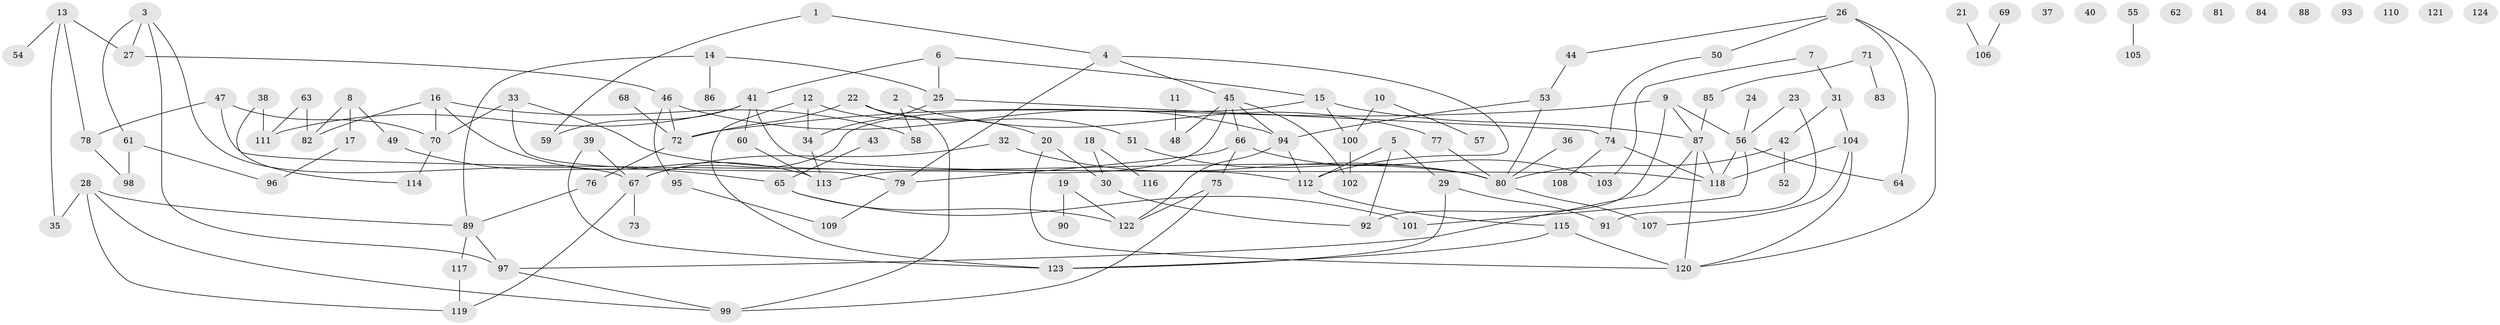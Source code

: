 // coarse degree distribution, {9: 0.0392156862745098, 2: 0.09803921568627451, 7: 0.058823529411764705, 3: 0.21568627450980393, 8: 0.0392156862745098, 1: 0.13725490196078433, 5: 0.11764705882352941, 0: 0.21568627450980393, 11: 0.0196078431372549, 4: 0.0392156862745098, 6: 0.0196078431372549}
// Generated by graph-tools (version 1.1) at 2025/16/03/04/25 18:16:28]
// undirected, 124 vertices, 160 edges
graph export_dot {
graph [start="1"]
  node [color=gray90,style=filled];
  1;
  2;
  3;
  4;
  5;
  6;
  7;
  8;
  9;
  10;
  11;
  12;
  13;
  14;
  15;
  16;
  17;
  18;
  19;
  20;
  21;
  22;
  23;
  24;
  25;
  26;
  27;
  28;
  29;
  30;
  31;
  32;
  33;
  34;
  35;
  36;
  37;
  38;
  39;
  40;
  41;
  42;
  43;
  44;
  45;
  46;
  47;
  48;
  49;
  50;
  51;
  52;
  53;
  54;
  55;
  56;
  57;
  58;
  59;
  60;
  61;
  62;
  63;
  64;
  65;
  66;
  67;
  68;
  69;
  70;
  71;
  72;
  73;
  74;
  75;
  76;
  77;
  78;
  79;
  80;
  81;
  82;
  83;
  84;
  85;
  86;
  87;
  88;
  89;
  90;
  91;
  92;
  93;
  94;
  95;
  96;
  97;
  98;
  99;
  100;
  101;
  102;
  103;
  104;
  105;
  106;
  107;
  108;
  109;
  110;
  111;
  112;
  113;
  114;
  115;
  116;
  117;
  118;
  119;
  120;
  121;
  122;
  123;
  124;
  1 -- 4;
  1 -- 59;
  2 -- 58;
  2 -- 77;
  3 -- 27;
  3 -- 61;
  3 -- 67;
  3 -- 97;
  4 -- 45;
  4 -- 79;
  4 -- 112;
  5 -- 29;
  5 -- 92;
  5 -- 112;
  6 -- 15;
  6 -- 25;
  6 -- 41;
  7 -- 31;
  7 -- 103;
  8 -- 17;
  8 -- 49;
  8 -- 82;
  9 -- 56;
  9 -- 72;
  9 -- 87;
  9 -- 92;
  10 -- 57;
  10 -- 100;
  11 -- 48;
  12 -- 20;
  12 -- 34;
  12 -- 123;
  13 -- 27;
  13 -- 35;
  13 -- 54;
  13 -- 78;
  14 -- 25;
  14 -- 86;
  14 -- 89;
  15 -- 67;
  15 -- 87;
  15 -- 100;
  16 -- 58;
  16 -- 70;
  16 -- 82;
  16 -- 113;
  17 -- 96;
  18 -- 30;
  18 -- 116;
  19 -- 90;
  19 -- 122;
  20 -- 30;
  20 -- 120;
  21 -- 106;
  22 -- 51;
  22 -- 72;
  22 -- 99;
  23 -- 56;
  23 -- 91;
  24 -- 56;
  25 -- 34;
  25 -- 74;
  26 -- 44;
  26 -- 50;
  26 -- 64;
  26 -- 120;
  27 -- 46;
  28 -- 35;
  28 -- 89;
  28 -- 99;
  28 -- 119;
  29 -- 91;
  29 -- 123;
  30 -- 92;
  31 -- 42;
  31 -- 104;
  32 -- 67;
  32 -- 80;
  33 -- 70;
  33 -- 79;
  33 -- 80;
  34 -- 113;
  36 -- 80;
  38 -- 111;
  38 -- 114;
  39 -- 67;
  39 -- 123;
  41 -- 59;
  41 -- 60;
  41 -- 111;
  41 -- 112;
  42 -- 52;
  42 -- 80;
  43 -- 65;
  44 -- 53;
  45 -- 48;
  45 -- 66;
  45 -- 94;
  45 -- 102;
  45 -- 113;
  46 -- 72;
  46 -- 94;
  46 -- 95;
  47 -- 70;
  47 -- 78;
  47 -- 118;
  49 -- 65;
  50 -- 74;
  51 -- 80;
  53 -- 80;
  53 -- 94;
  55 -- 105;
  56 -- 64;
  56 -- 101;
  56 -- 118;
  60 -- 113;
  61 -- 96;
  61 -- 98;
  63 -- 82;
  63 -- 111;
  65 -- 101;
  65 -- 122;
  66 -- 75;
  66 -- 79;
  66 -- 103;
  67 -- 73;
  67 -- 119;
  68 -- 72;
  69 -- 106;
  70 -- 114;
  71 -- 83;
  71 -- 85;
  72 -- 76;
  74 -- 108;
  74 -- 118;
  75 -- 99;
  75 -- 122;
  76 -- 89;
  77 -- 80;
  78 -- 98;
  79 -- 109;
  80 -- 107;
  85 -- 87;
  87 -- 97;
  87 -- 118;
  87 -- 120;
  89 -- 97;
  89 -- 117;
  94 -- 112;
  94 -- 122;
  95 -- 109;
  97 -- 99;
  100 -- 102;
  104 -- 107;
  104 -- 118;
  104 -- 120;
  112 -- 115;
  115 -- 120;
  115 -- 123;
  117 -- 119;
}
